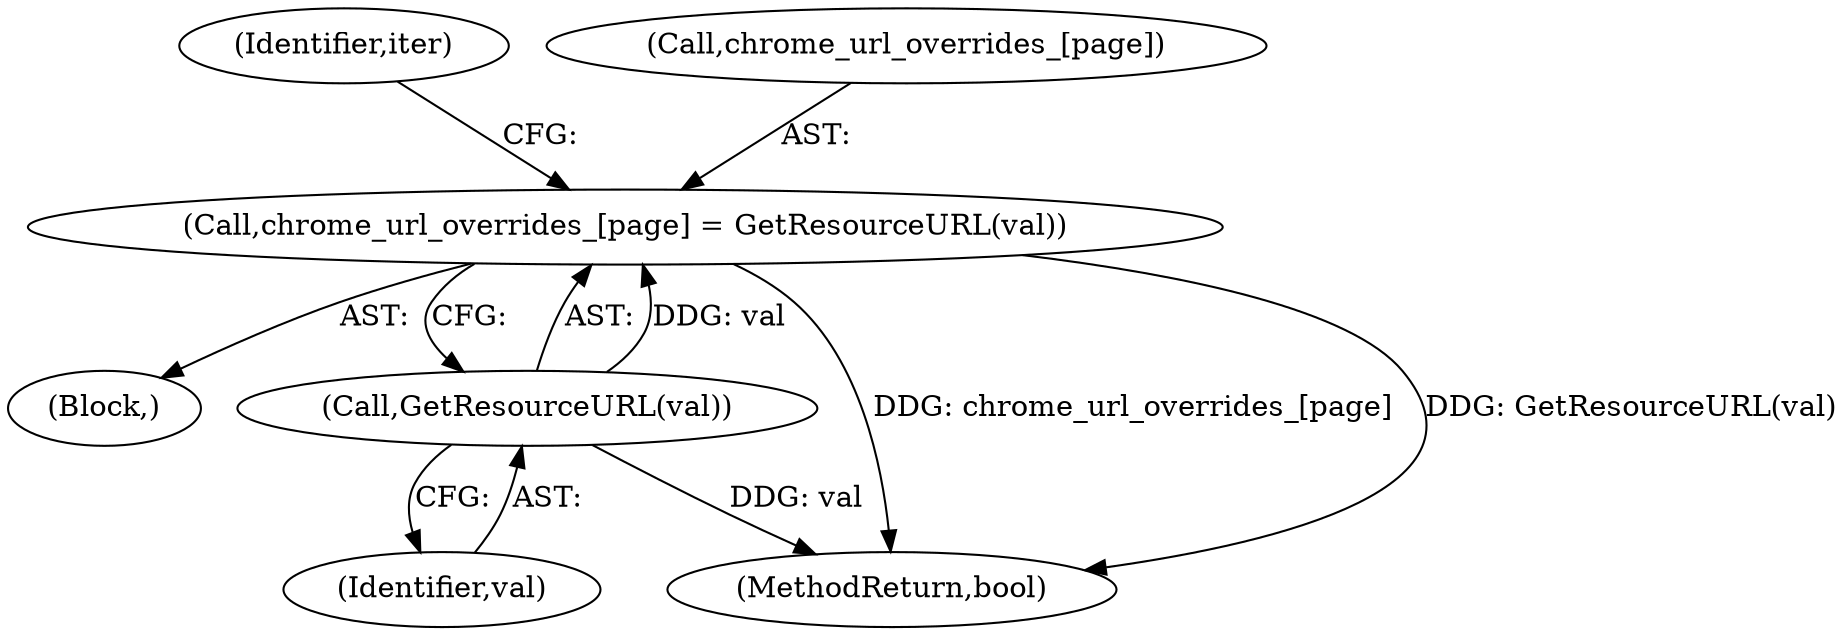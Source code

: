 digraph "0_Chrome_c63f2b7fe4fe2977f858a8e36d5f48db17eff2e7_30@array" {
"1001655" [label="(Call,chrome_url_overrides_[page] = GetResourceURL(val))"];
"1001659" [label="(Call,GetResourceURL(val))"];
"1001641" [label="(Block,)"];
"1001640" [label="(Identifier,iter)"];
"1002360" [label="(MethodReturn,bool)"];
"1001655" [label="(Call,chrome_url_overrides_[page] = GetResourceURL(val))"];
"1001660" [label="(Identifier,val)"];
"1001659" [label="(Call,GetResourceURL(val))"];
"1001656" [label="(Call,chrome_url_overrides_[page])"];
"1001655" -> "1001641"  [label="AST: "];
"1001655" -> "1001659"  [label="CFG: "];
"1001656" -> "1001655"  [label="AST: "];
"1001659" -> "1001655"  [label="AST: "];
"1001640" -> "1001655"  [label="CFG: "];
"1001655" -> "1002360"  [label="DDG: chrome_url_overrides_[page]"];
"1001655" -> "1002360"  [label="DDG: GetResourceURL(val)"];
"1001659" -> "1001655"  [label="DDG: val"];
"1001659" -> "1001660"  [label="CFG: "];
"1001660" -> "1001659"  [label="AST: "];
"1001659" -> "1002360"  [label="DDG: val"];
}
